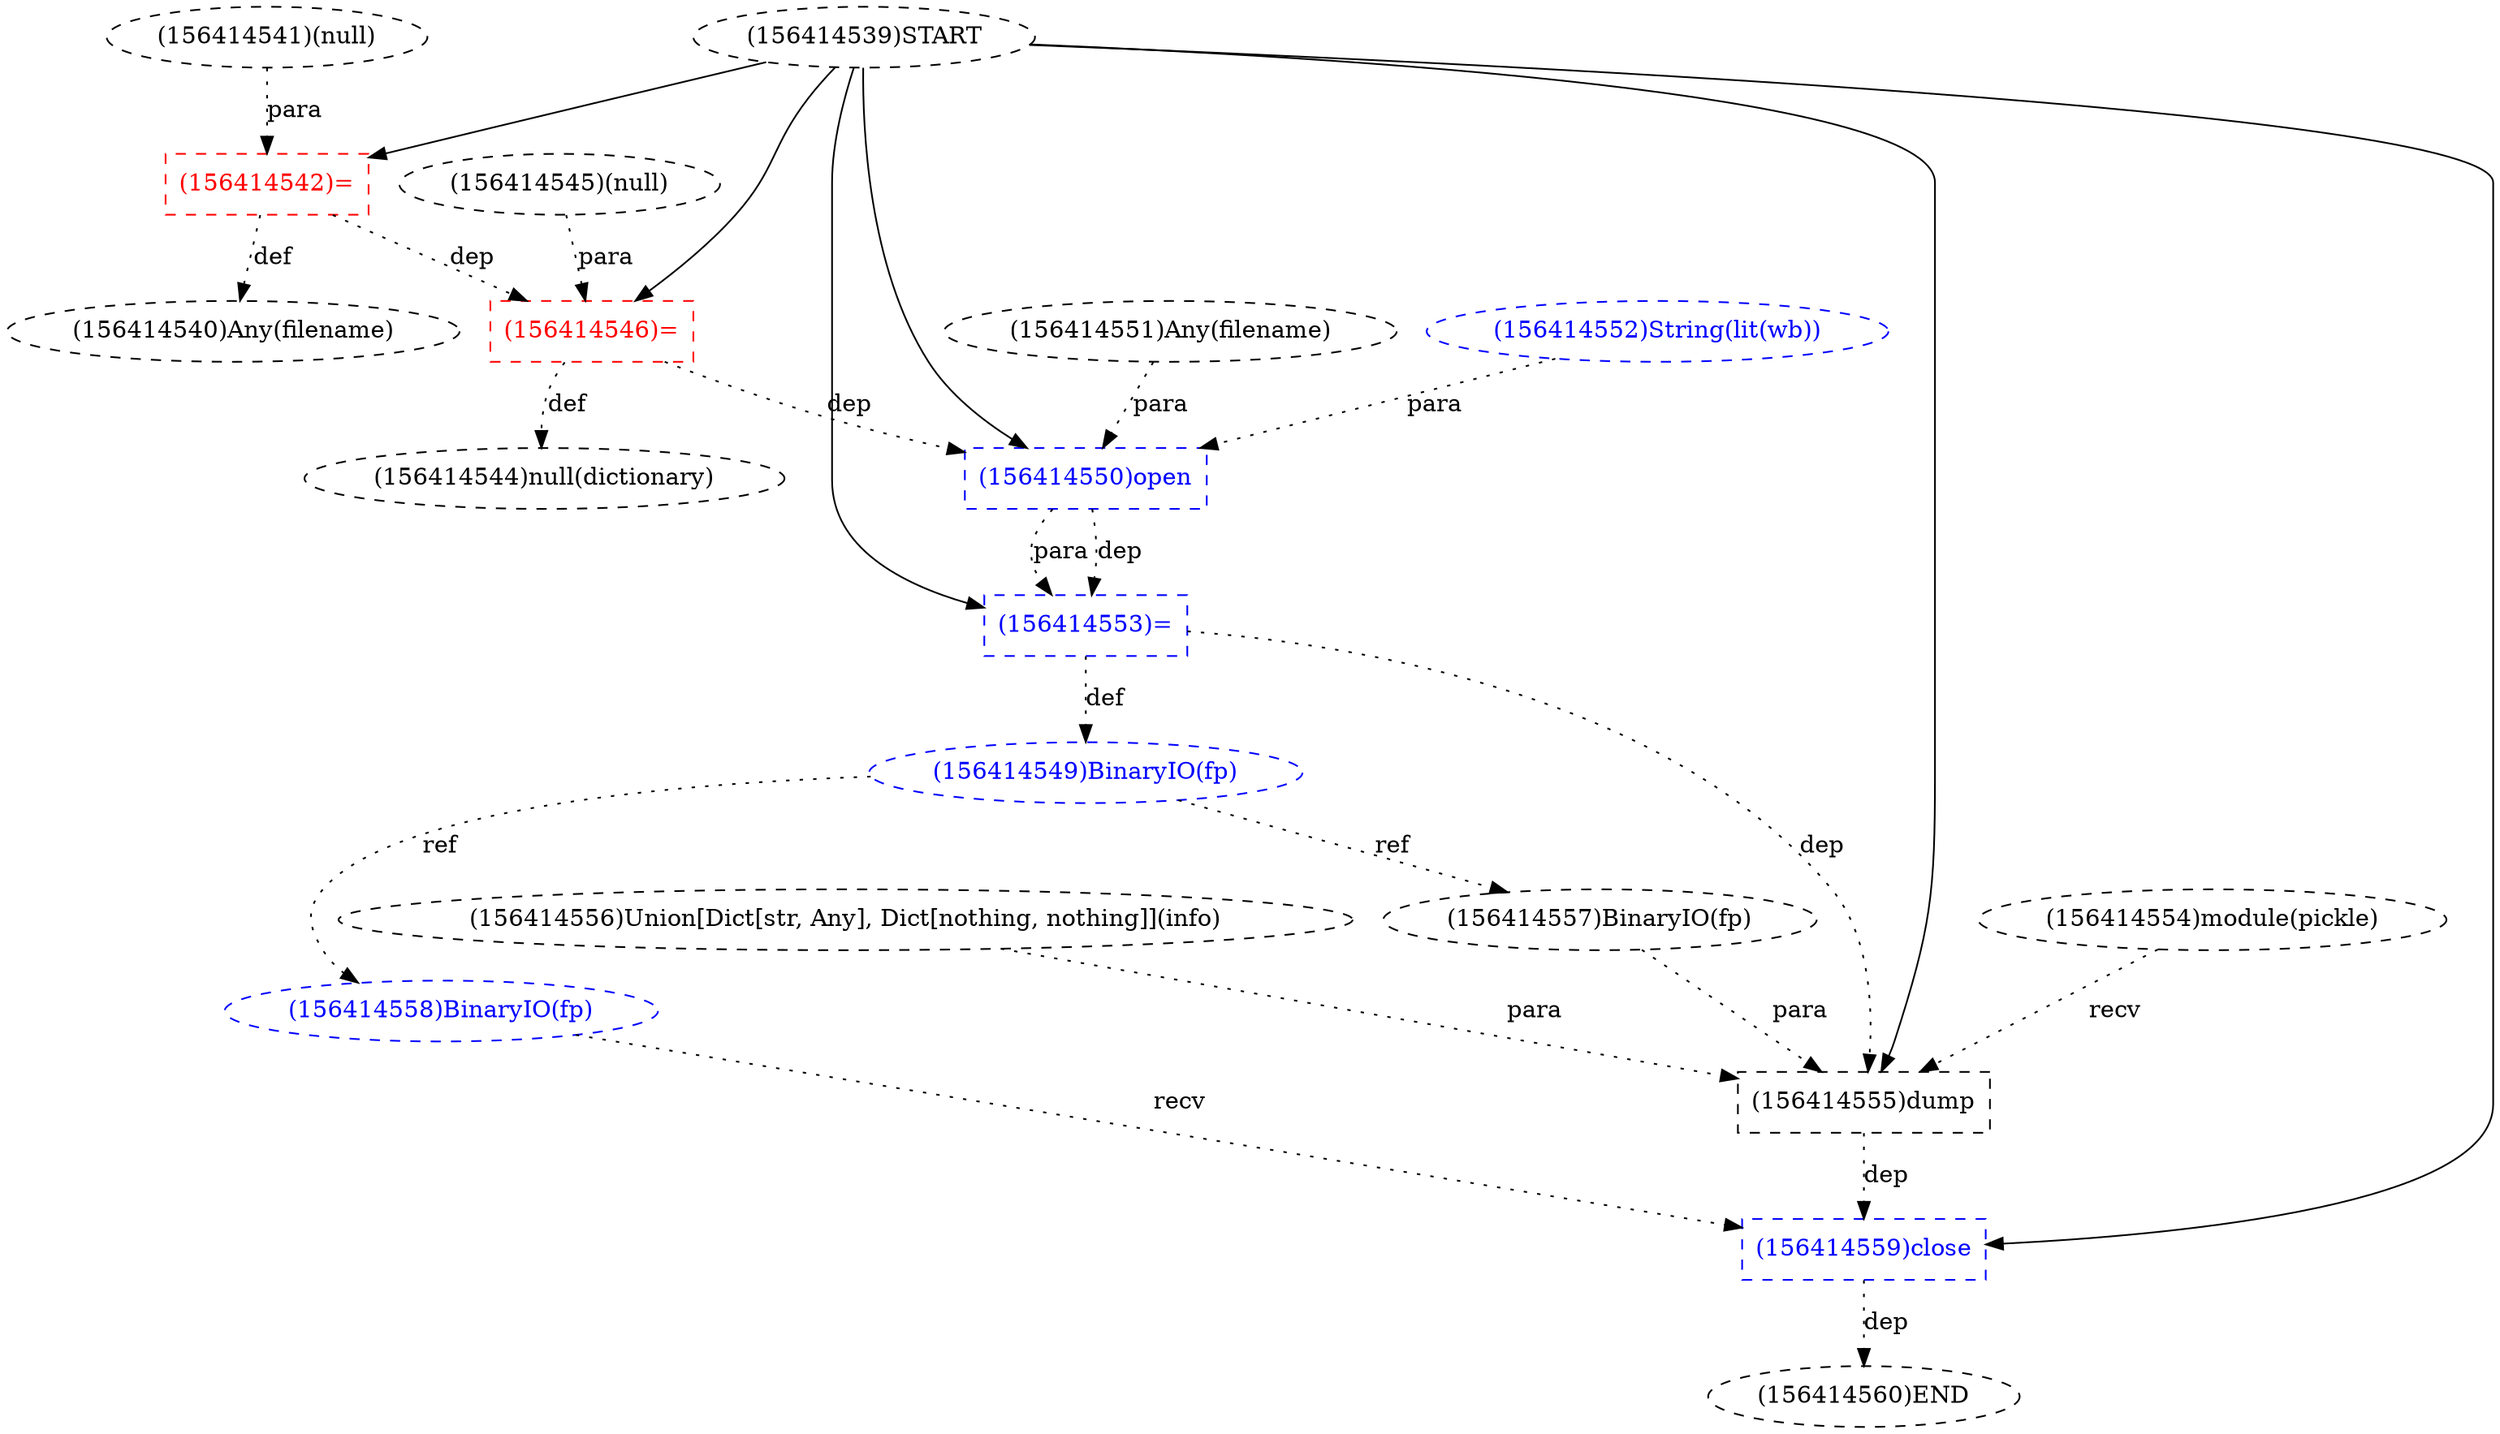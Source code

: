 digraph G {
1 [label="(156414556)Union[Dict[str, Any], Dict[nothing, nothing]](info)" shape=ellipse style=dashed]
2 [label="(156414560)END" style=dashed]
3 [label="(156414541)(null)" shape=ellipse style=dashed]
4 [label="(156414553)=" shape=box style=dashed color=blue fontcolor=blue]
5 [label="(156414551)Any(filename)" shape=ellipse style=dashed]
6 [label="(156414558)BinaryIO(fp)" shape=ellipse style=dashed color=blue fontcolor=blue]
7 [label="(156414550)open" shape=box style=dashed color=blue fontcolor=blue]
8 [label="(156414546)=" shape=box style=dashed color=red fontcolor=red]
9 [label="(156414557)BinaryIO(fp)" shape=ellipse style=dashed]
10 [label="(156414559)close" shape=box style=dashed color=blue fontcolor=blue]
11 [label="(156414544)null(dictionary)" shape=ellipse style=dashed]
12 [label="(156414545)(null)" shape=ellipse style=dashed]
13 [label="(156414554)module(pickle)" shape=ellipse style=dashed]
14 [label="(156414542)=" shape=box style=dashed color=red fontcolor=red]
15 [label="(156414539)START" style=dashed]
16 [label="(156414540)Any(filename)" shape=ellipse style=dashed]
17 [label="(156414549)BinaryIO(fp)" shape=ellipse style=dashed color=blue fontcolor=blue]
18 [label="(156414552)String(lit(wb))" shape=ellipse style=dashed color=blue fontcolor=blue]
19 [label="(156414555)dump" shape=box style=dashed]
10 -> 2 [label="dep" style=dotted];
15 -> 4 [label="" style=solid];
7 -> 4 [label="dep" style=dotted];
7 -> 4 [label="para" style=dotted];
17 -> 6 [label="ref" style=dotted];
15 -> 7 [label="" style=solid];
5 -> 7 [label="para" style=dotted];
18 -> 7 [label="para" style=dotted];
8 -> 7 [label="dep" style=dotted];
15 -> 8 [label="" style=solid];
12 -> 8 [label="para" style=dotted];
14 -> 8 [label="dep" style=dotted];
17 -> 9 [label="ref" style=dotted];
15 -> 10 [label="" style=solid];
6 -> 10 [label="recv" style=dotted];
19 -> 10 [label="dep" style=dotted];
8 -> 11 [label="def" style=dotted];
15 -> 14 [label="" style=solid];
3 -> 14 [label="para" style=dotted];
14 -> 16 [label="def" style=dotted];
4 -> 17 [label="def" style=dotted];
15 -> 19 [label="" style=solid];
13 -> 19 [label="recv" style=dotted];
1 -> 19 [label="para" style=dotted];
9 -> 19 [label="para" style=dotted];
4 -> 19 [label="dep" style=dotted];
}